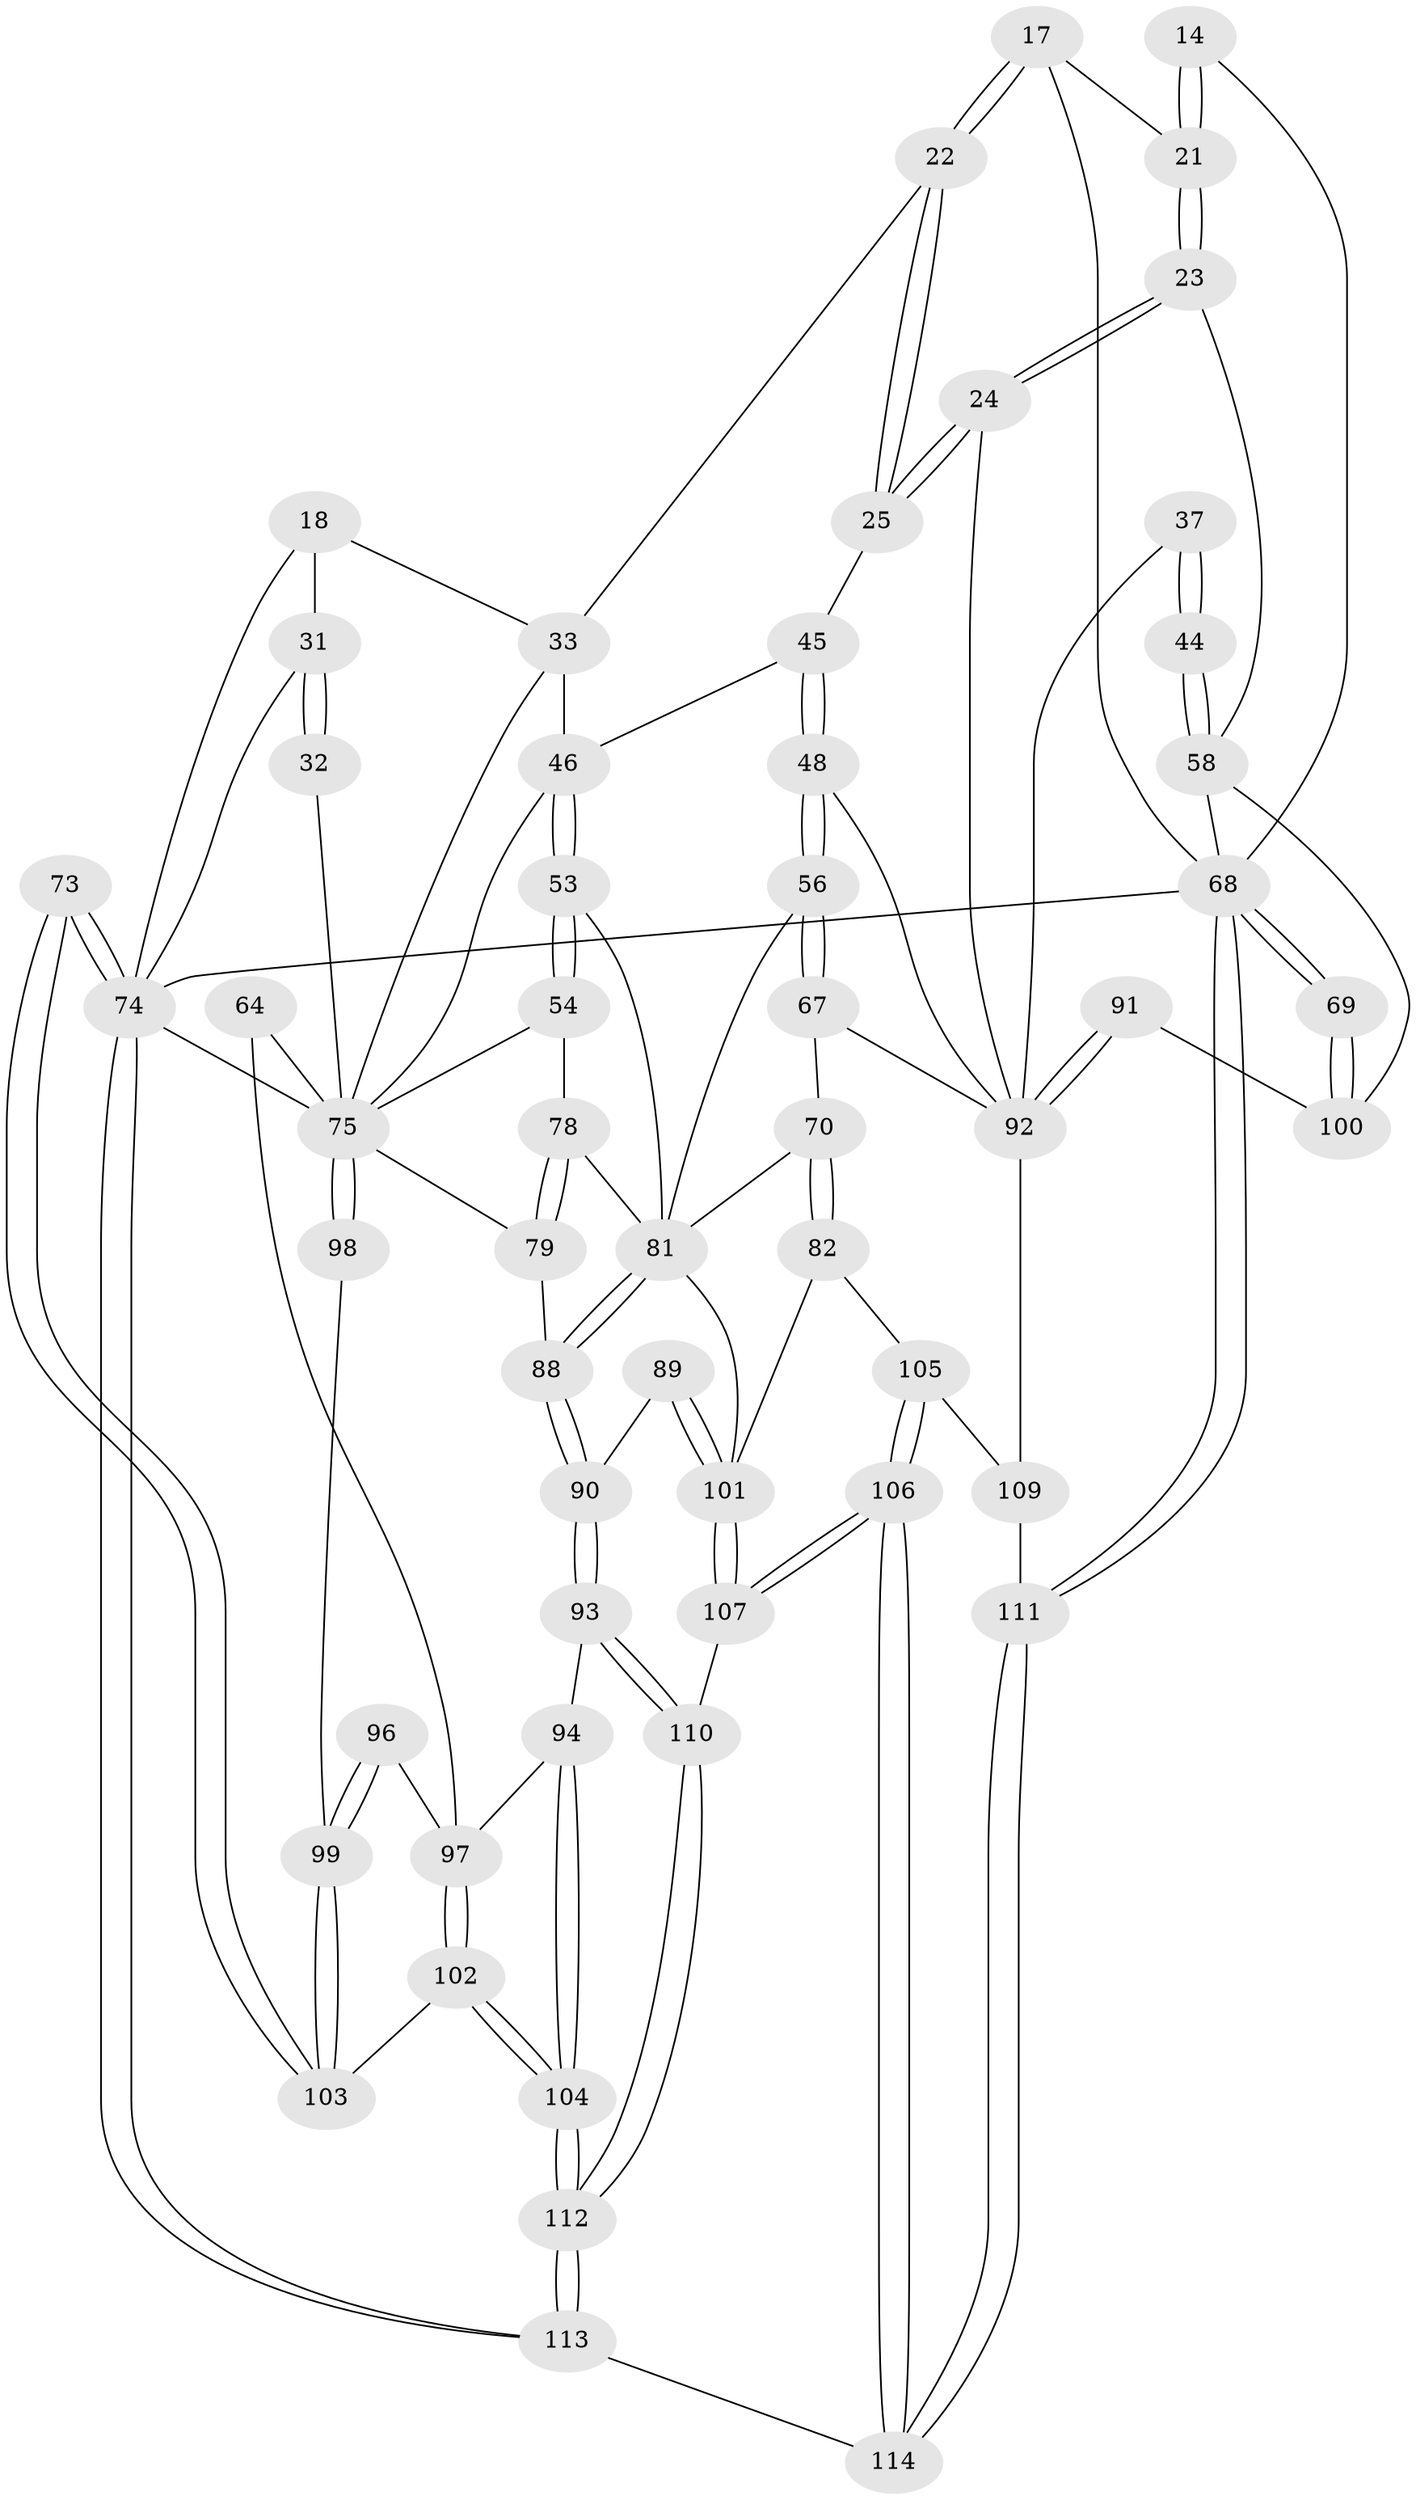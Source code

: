 // original degree distribution, {3: 0.03508771929824561, 4: 0.21929824561403508, 6: 0.23684210526315788, 5: 0.5087719298245614}
// Generated by graph-tools (version 1.1) at 2025/00/03/09/25 05:00:06]
// undirected, 57 vertices, 133 edges
graph export_dot {
graph [start="1"]
  node [color=gray90,style=filled];
  14 [pos="+0.7216138858127418+0.08290149013603978"];
  17 [pos="+0.6287467564196862+0.1102422830752391",super="+8"];
  18 [pos="+0.07478171113981193+0.08783013925922273",super="+5+13+12"];
  21 [pos="+0.7215541912437463+0.08924790772566461",super="+16+15"];
  22 [pos="+0.5789132909785972+0.1547186053653104",super="+9"];
  23 [pos="+0.745313931313745+0.14098206130541016"];
  24 [pos="+0.6932875370836229+0.2699453958787458"];
  25 [pos="+0.5708701222128951+0.24512048592332394"];
  31 [pos="+0+0.22076436094691926",super="+20+19"];
  32 [pos="+0.06444511764894167+0.2756930747555079"];
  33 [pos="+0.2624542566906703+0.18117713323756163",super="+11"];
  37 [pos="+0.7916183536089352+0.34445553756195463"];
  44 [pos="+0.9443849167329995+0.4201496498214648",super="+43+36"];
  45 [pos="+0.5215361328273787+0.4061053716749788",super="+28"];
  46 [pos="+0.4464338404915289+0.4182784036591837",super="+42"];
  48 [pos="+0.5498547024524626+0.43195369406844764"];
  53 [pos="+0.36642035091389413+0.500561510032097"];
  54 [pos="+0.3577921192901868+0.5029959664848435"];
  56 [pos="+0.5173062127718194+0.5400254797044237"];
  58 [pos="+1+0.5912796010410615",super="+40"];
  64 [pos="+0.20800272849211196+0.680866295350643"];
  67 [pos="+0.5717136519264073+0.5819855896541792"];
  68 [pos="+1+1",super="+26"];
  69 [pos="+1+1"];
  70 [pos="+0.48257839620824144+0.6587212487901353"];
  73 [pos="+0+0.9217330590410747"];
  74 [pos="+0+1",super="+4+72"];
  75 [pos="+0+0.6099573013318287",super="+65"];
  78 [pos="+0.33735704398139144+0.5867882179219172",super="+77"];
  79 [pos="+0.23049268774820936+0.6822675306172238"];
  81 [pos="+0.34906549305512025+0.6840743741048796",super="+80"];
  82 [pos="+0.5077182373726161+0.7263195365523322"];
  88 [pos="+0.26883752478342293+0.702477653418245"];
  89 [pos="+0.35599917251841423+0.782662318852402"];
  90 [pos="+0.30302857607092487+0.7658460372838983"];
  91 [pos="+0.7966196846447602+0.8025200737079327",super="+61"];
  92 [pos="+0.7152456911600141+0.8683367639448819",super="+85"];
  93 [pos="+0.2634943373693624+0.8346263428763219"];
  94 [pos="+0.22004071777790396+0.8500135431099999"];
  96 [pos="+0.14926852828628887+0.7151412815002175"];
  97 [pos="+0.166197333898323+0.7139104923107895",super="+95"];
  98 [pos="+0.06747697878605767+0.7084805554429688"];
  99 [pos="+0.07493323246097536+0.7923855576420374"];
  100 [pos="+0.8492822024099363+0.815980448935687",super="+60"];
  101 [pos="+0.38203229321213683+0.8182879657846686",super="+83+84"];
  102 [pos="+0.10736911131586022+0.856956458634299"];
  103 [pos="+0.06355739724838808+0.8493108353837772"];
  104 [pos="+0.18240502752650853+0.9029691044108018"];
  105 [pos="+0.4835727920591377+0.8692465414479378",super="+87"];
  106 [pos="+0.44421963670859715+0.908720927815732"];
  107 [pos="+0.3939748369264017+0.8710355772780777"];
  109 [pos="+0.6418632911247185+0.8771351241685764",super="+86+108"];
  110 [pos="+0.35916942373445826+0.8746554194609696"];
  111 [pos="+0.7717635729640347+1"];
  112 [pos="+0.2037252929900379+0.9882501891349879"];
  113 [pos="+0.2005979576744653+1"];
  114 [pos="+0.4745733343250272+1"];
  14 -- 21 [weight=2];
  14 -- 21;
  14 -- 68;
  17 -- 22 [weight=2];
  17 -- 22;
  17 -- 21 [weight=2];
  17 -- 68;
  18 -- 31 [weight=2];
  18 -- 74;
  18 -- 33;
  21 -- 23;
  21 -- 23;
  22 -- 25;
  22 -- 25;
  22 -- 33;
  23 -- 24;
  23 -- 24;
  23 -- 58;
  24 -- 25;
  24 -- 25;
  24 -- 92;
  25 -- 45;
  31 -- 32 [weight=2];
  31 -- 32;
  31 -- 74;
  32 -- 75;
  33 -- 46 [weight=2];
  33 -- 75;
  37 -- 44 [weight=2];
  37 -- 44;
  37 -- 92;
  44 -- 58 [weight=3];
  44 -- 58;
  45 -- 46 [weight=2];
  45 -- 48;
  45 -- 48;
  46 -- 53;
  46 -- 53;
  46 -- 75;
  48 -- 56;
  48 -- 56;
  48 -- 92;
  53 -- 54;
  53 -- 54;
  53 -- 81;
  54 -- 75;
  54 -- 78;
  56 -- 67;
  56 -- 67;
  56 -- 81;
  58 -- 68 [weight=2];
  58 -- 100;
  64 -- 75 [weight=2];
  64 -- 97;
  67 -- 70;
  67 -- 92;
  68 -- 69;
  68 -- 69;
  68 -- 111;
  68 -- 111;
  68 -- 74 [weight=2];
  69 -- 100 [weight=2];
  69 -- 100;
  70 -- 82;
  70 -- 82;
  70 -- 81;
  73 -- 74 [weight=2];
  73 -- 74;
  73 -- 103;
  73 -- 103;
  74 -- 113;
  74 -- 113;
  74 -- 75 [weight=2];
  75 -- 98;
  75 -- 98;
  75 -- 79;
  78 -- 79;
  78 -- 79;
  78 -- 81 [weight=2];
  79 -- 88;
  81 -- 88;
  81 -- 88;
  81 -- 101;
  82 -- 101;
  82 -- 105;
  88 -- 90;
  88 -- 90;
  89 -- 90;
  89 -- 101 [weight=2];
  89 -- 101;
  90 -- 93;
  90 -- 93;
  91 -- 92 [weight=2];
  91 -- 92;
  91 -- 100 [weight=2];
  92 -- 109 [weight=2];
  93 -- 94;
  93 -- 110;
  93 -- 110;
  94 -- 104;
  94 -- 104;
  94 -- 97;
  96 -- 97;
  96 -- 99;
  96 -- 99;
  97 -- 102;
  97 -- 102;
  98 -- 99;
  99 -- 103;
  99 -- 103;
  101 -- 107;
  101 -- 107;
  102 -- 103;
  102 -- 104;
  102 -- 104;
  104 -- 112;
  104 -- 112;
  105 -- 106;
  105 -- 106;
  105 -- 109 [weight=2];
  106 -- 107;
  106 -- 107;
  106 -- 114;
  106 -- 114;
  107 -- 110;
  109 -- 111;
  110 -- 112;
  110 -- 112;
  111 -- 114;
  111 -- 114;
  112 -- 113;
  112 -- 113;
  113 -- 114;
}
